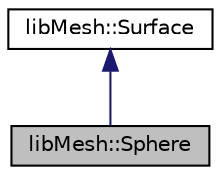 digraph "libMesh::Sphere"
{
  edge [fontname="Helvetica",fontsize="10",labelfontname="Helvetica",labelfontsize="10"];
  node [fontname="Helvetica",fontsize="10",shape=record];
  Node1 [label="libMesh::Sphere",height=0.2,width=0.4,color="black", fillcolor="grey75", style="filled", fontcolor="black"];
  Node2 -> Node1 [dir="back",color="midnightblue",fontsize="10",style="solid",fontname="Helvetica"];
  Node2 [label="libMesh::Surface",height=0.2,width=0.4,color="black", fillcolor="white", style="filled",URL="$classlibMesh_1_1Surface.html",tooltip="Base class for Plane and Sphere classes. "];
}
